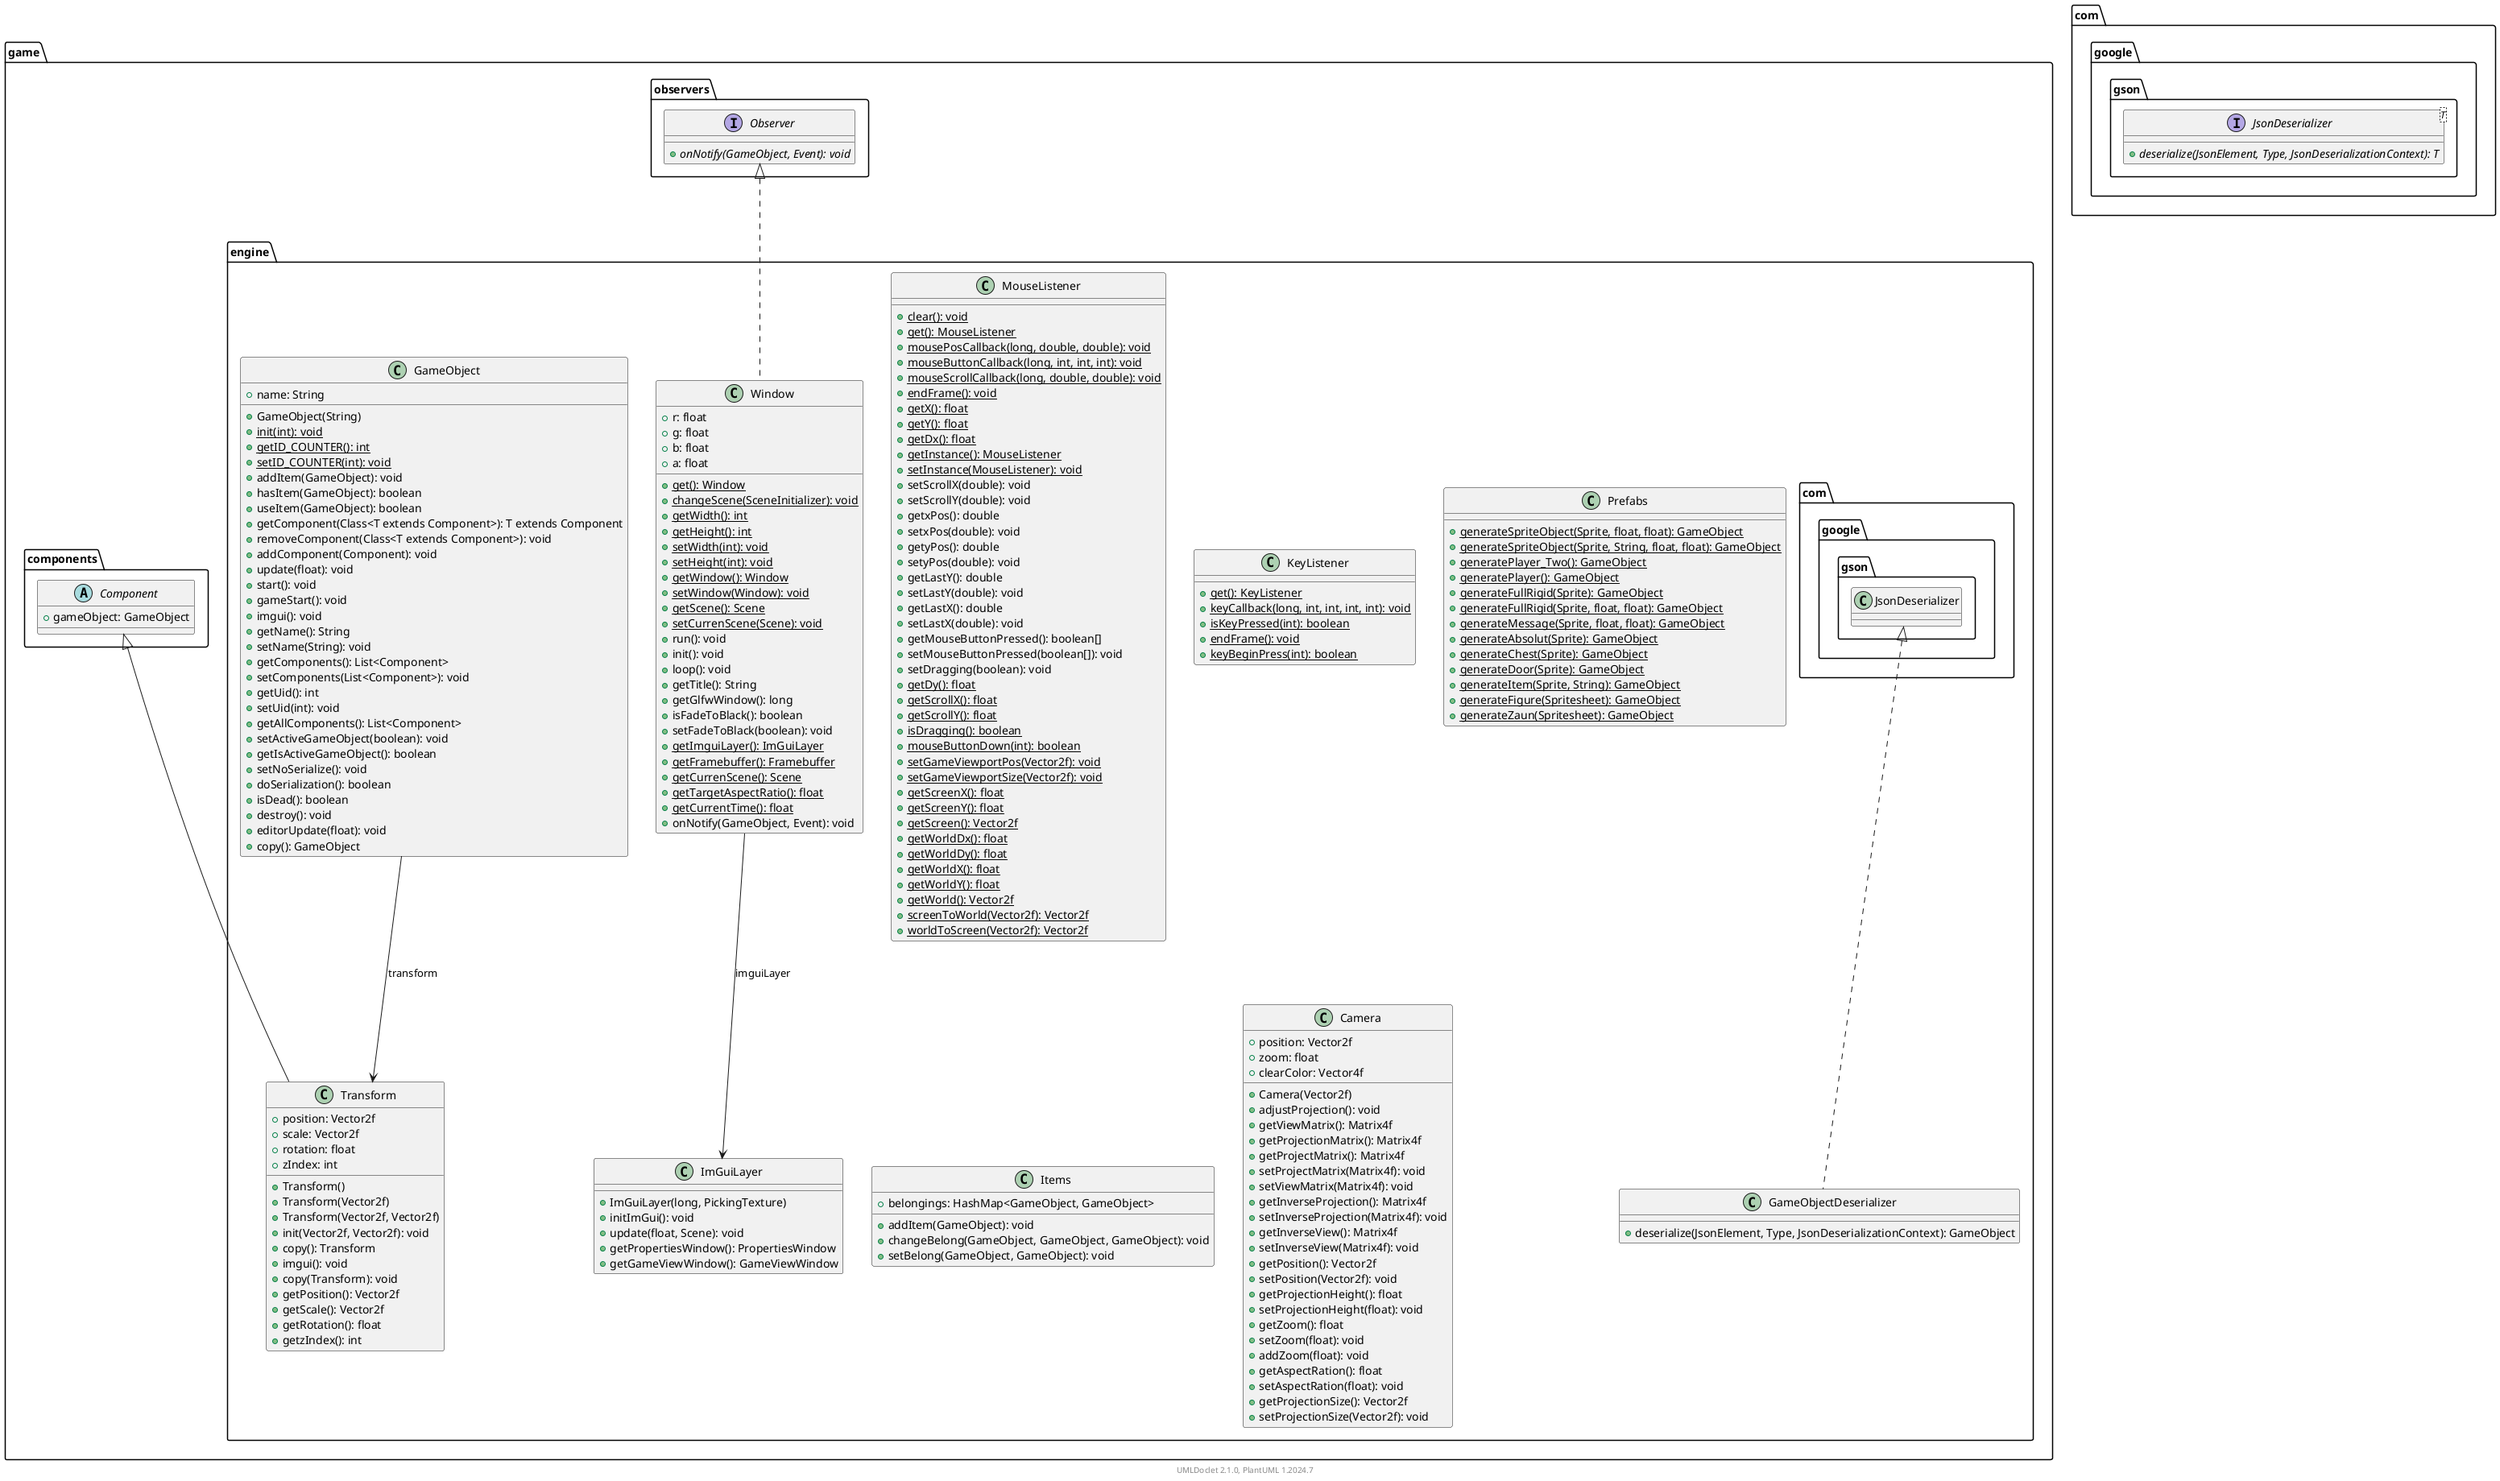 @startuml
    namespace game.engine {

        class MouseListener [[MouseListener.html]] {
            {static} +clear(): void
            {static} +get(): MouseListener
            {static} +mousePosCallback(long, double, double): void
            {static} +mouseButtonCallback(long, int, int, int): void
            {static} +mouseScrollCallback(long, double, double): void
            {static} +endFrame(): void
            {static} +getX(): float
            {static} +getY(): float
            {static} +getDx(): float
            {static} +getInstance(): MouseListener
            {static} +setInstance(MouseListener): void
            +setScrollX(double): void
            +setScrollY(double): void
            +getxPos(): double
            +setxPos(double): void
            +getyPos(): double
            +setyPos(double): void
            +getLastY(): double
            +setLastY(double): void
            +getLastX(): double
            +setLastX(double): void
            +getMouseButtonPressed(): boolean[]
            +setMouseButtonPressed(boolean[]): void
            +setDragging(boolean): void
            {static} +getDy(): float
            {static} +getScrollX(): float
            {static} +getScrollY(): float
            {static} +isDragging(): boolean
            {static} +mouseButtonDown(int): boolean
            {static} +setGameViewportPos(Vector2f): void
            {static} +setGameViewportSize(Vector2f): void
            {static} +getScreenX(): float
            {static} +getScreenY(): float
            {static} +getScreen(): Vector2f
            {static} +getWorldDx(): float
            {static} +getWorldDy(): float
            {static} +getWorldX(): float
            {static} +getWorldY(): float
            {static} +getWorld(): Vector2f
            {static} +screenToWorld(Vector2f): Vector2f
            {static} +worldToScreen(Vector2f): Vector2f
        }

        class Window [[Window.html]] {
            +r: float
            +g: float
            +b: float
            +a: float
            {static} +get(): Window
            {static} +changeScene(SceneInitializer): void
            {static} +getWidth(): int
            {static} +getHeight(): int
            {static} +setWidth(int): void
            {static} +setHeight(int): void
            {static} +getWindow(): Window
            {static} +setWindow(Window): void
            {static} +getScene(): Scene
            {static} +setCurrenScene(Scene): void
            +run(): void
            +init(): void
            +loop(): void
            +getTitle(): String
            +getGlfwWindow(): long
            +isFadeToBlack(): boolean
            +setFadeToBlack(boolean): void
            {static} +getImguiLayer(): ImGuiLayer
            {static} +getFramebuffer(): Framebuffer
            {static} +getCurrenScene(): Scene
            {static} +getTargetAspectRatio(): float
            {static} +getCurrentTime(): float
            +onNotify(GameObject, Event): void
        }

        class Transform [[Transform.html]] {
            +position: Vector2f
            +scale: Vector2f
            +rotation: float
            +zIndex: int
            +Transform()
            +Transform(Vector2f)
            +Transform(Vector2f, Vector2f)
            +init(Vector2f, Vector2f): void
            +copy(): Transform
            +imgui(): void
            +copy(Transform): void
            +getPosition(): Vector2f
            +getScale(): Vector2f
            +getRotation(): float
            +getzIndex(): int
        }

        class KeyListener [[KeyListener.html]] {
            {static} +get(): KeyListener
            {static} +keyCallback(long, int, int, int, int): void
            {static} +isKeyPressed(int): boolean
            {static} +endFrame(): void
            {static} +keyBeginPress(int): boolean
        }

        class Prefabs [[Prefabs.html]] {
            {static} +generateSpriteObject(Sprite, float, float): GameObject
            {static} +generateSpriteObject(Sprite, String, float, float): GameObject
            {static} +generatePlayer_Two(): GameObject
            {static} +generatePlayer(): GameObject
            {static} +generateFullRigid(Sprite): GameObject
            {static} +generateFullRigid(Sprite, float, float): GameObject
            {static} +generateMessage(Sprite, float, float): GameObject
            {static} +generateAbsolut(Sprite): GameObject
            {static} +generateChest(Sprite): GameObject
            {static} +generateDoor(Sprite): GameObject
            {static} +generateItem(Sprite, String): GameObject
            {static} +generateFigure(Spritesheet): GameObject
            {static} +generateZaun(Spritesheet): GameObject
        }

        class ImGuiLayer [[ImGuiLayer.html]] {
            +ImGuiLayer(long, PickingTexture)
            +initImGui(): void
            +update(float, Scene): void
            +getPropertiesWindow(): PropertiesWindow
            +getGameViewWindow(): GameViewWindow
        }

        class GameObject [[GameObject.html]] {
            +name: String
            +GameObject(String)
            {static} +init(int): void
            {static} +getID_COUNTER(): int
            {static} +setID_COUNTER(int): void
            +addItem(GameObject): void
            +hasItem(GameObject): boolean
            +useItem(GameObject): boolean
            +getComponent(Class<T extends Component>): T extends Component
            +removeComponent(Class<T extends Component>): void
            +addComponent(Component): void
            +update(float): void
            +start(): void
            +gameStart(): void
            +imgui(): void
            +getName(): String
            +setName(String): void
            +getComponents(): List<Component>
            +setComponents(List<Component>): void
            +getUid(): int
            +setUid(int): void
            +getAllComponents(): List<Component>
            +setActiveGameObject(boolean): void
            +getIsActiveGameObject(): boolean
            +setNoSerialize(): void
            +doSerialization(): boolean
            +isDead(): boolean
            +destroy(): void
            +editorUpdate(float): void
            +copy(): GameObject
        }

        class Items [[Items.html]] {
            +belongings: HashMap<GameObject, GameObject>
            +addItem(GameObject): void
            +changeBelong(GameObject, GameObject, GameObject): void
            +setBelong(GameObject, GameObject): void
        }

        class Camera [[Camera.html]] {
            +position: Vector2f
            +zoom: float
            +clearColor: Vector4f
            +Camera(Vector2f)
            +adjustProjection(): void
            +getViewMatrix(): Matrix4f
            +getProjectionMatrix(): Matrix4f
            +getProjectMatrix(): Matrix4f
            +setProjectMatrix(Matrix4f): void
            +setViewMatrix(Matrix4f): void
            +getInverseProjection(): Matrix4f
            +setInverseProjection(Matrix4f): void
            +getInverseView(): Matrix4f
            +setInverseView(Matrix4f): void
            +getPosition(): Vector2f
            +setPosition(Vector2f): void
            +getProjectionHeight(): float
            +setProjectionHeight(float): void
            +getZoom(): float
            +setZoom(float): void
            +addZoom(float): void
            +getAspectRation(): float
            +setAspectRation(float): void
            +getProjectionSize(): Vector2f
            +setProjectionSize(Vector2f): void
        }

        class GameObjectDeserializer [[GameObjectDeserializer.html]] {
            +deserialize(JsonElement, Type, JsonDeserializationContext): GameObject
        }

        game.observers.Observer <|.. Window
        Window --> ImGuiLayer: imguiLayer
        game.components.Component <|-- Transform
        GameObject --> Transform: transform
        com.google.gson.JsonDeserializer <|.. GameObjectDeserializer
    }

    namespace game.observers {
        interface Observer [[../observers/Observer.html]] {
            {abstract} +onNotify(GameObject, Event): void
        }
    }

    namespace game.components {
        abstract class Component [[../components/Component.html]] {
            +gameObject: GameObject
        }
    }

    namespace com.google.gson {
        interface JsonDeserializer<T> {
            {abstract} +deserialize(JsonElement, Type, JsonDeserializationContext): T
        }
    }

    center footer UMLDoclet 2.1.0, PlantUML %version()
@enduml
